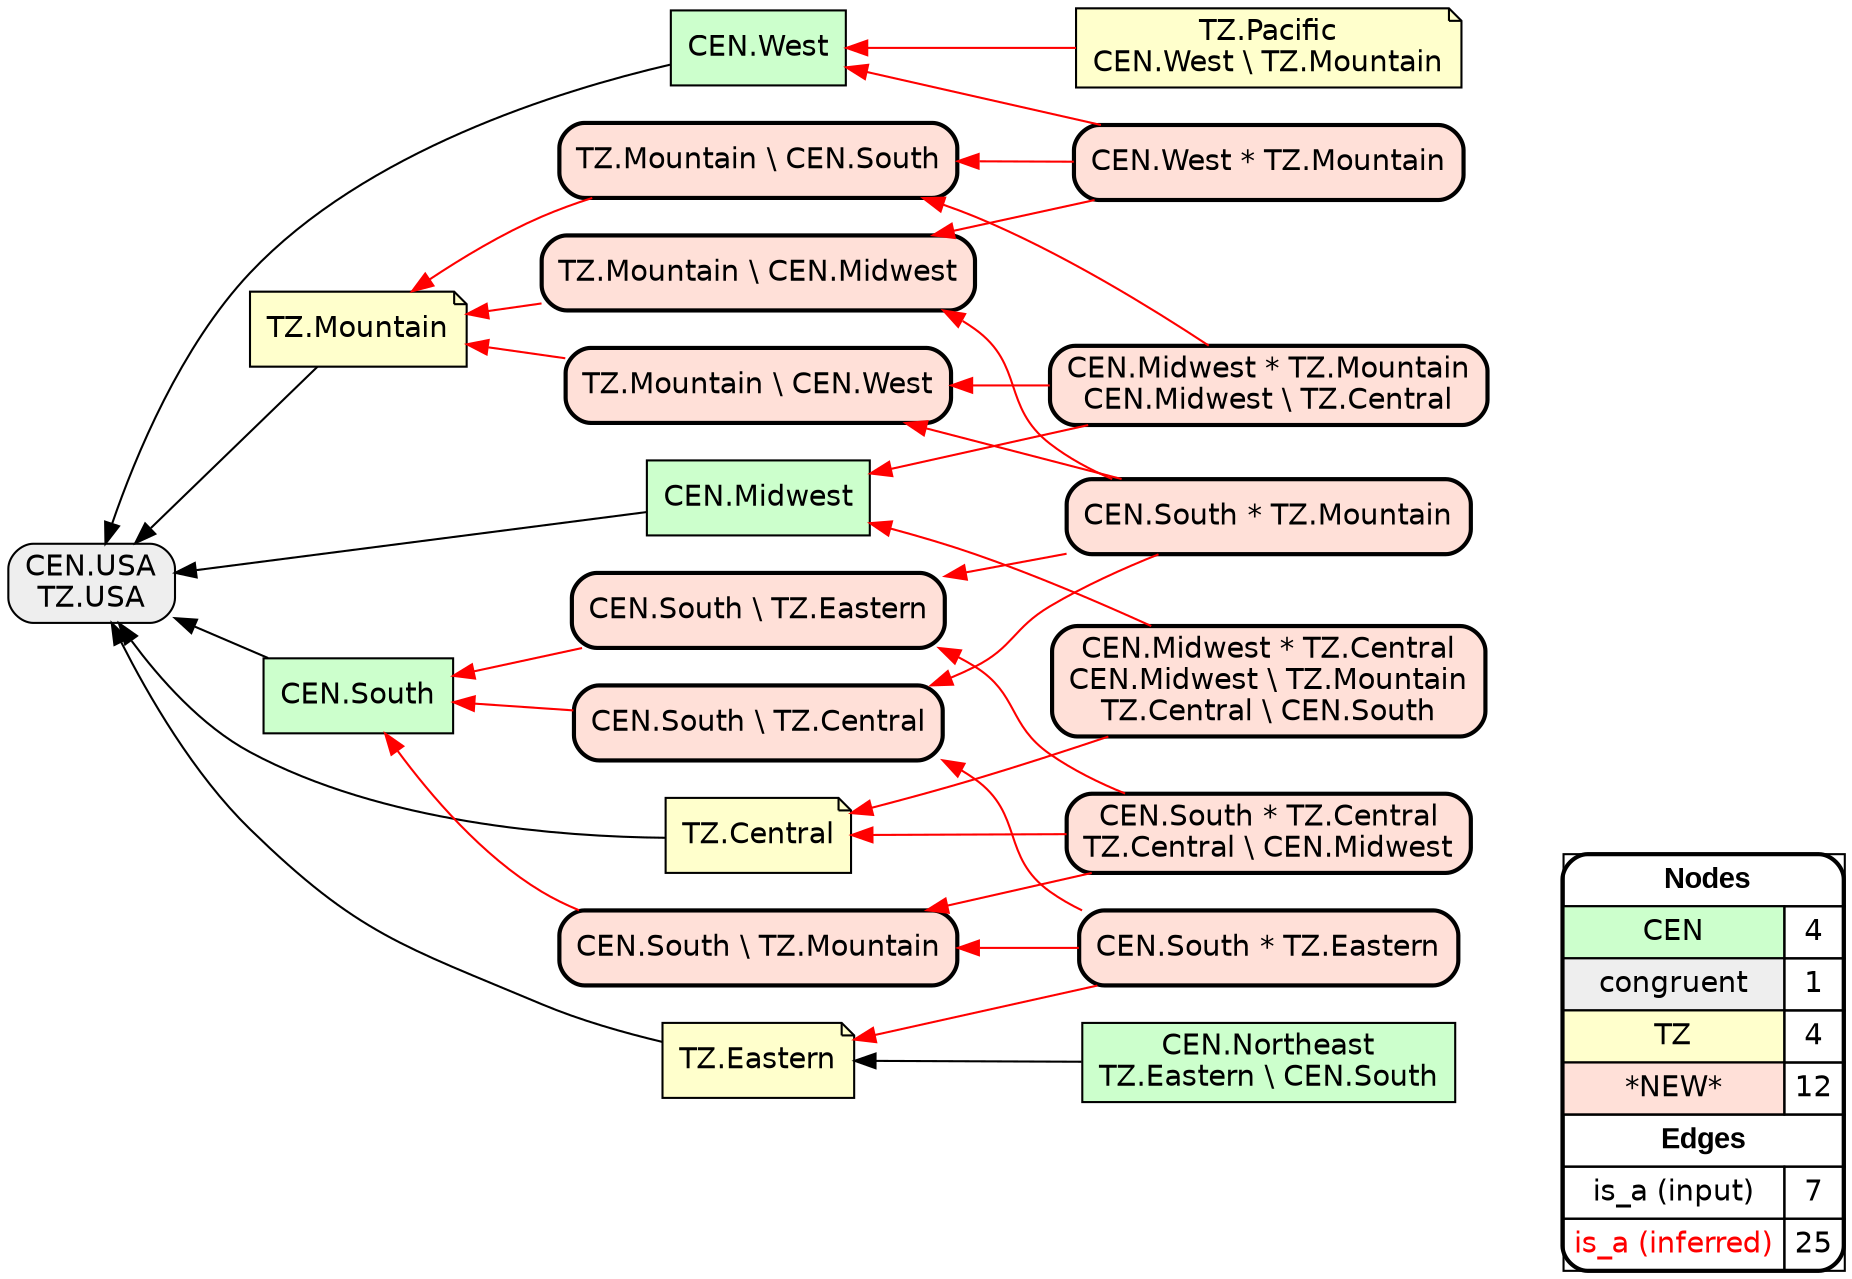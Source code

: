 digraph{
rankdir=RL
node[shape=box style=filled fillcolor="#CCFFCC" fontname="helvetica"] 
"CEN.Midwest"
"CEN.West"
"CEN.South"
"CEN.Northeast\nTZ.Eastern \\ CEN.South"
node[shape=box style="filled,rounded" fillcolor="#EEEEEE" fontname="helvetica"] 
"CEN.USA\nTZ.USA"
node[shape=note style=filled fillcolor="#FFFFCC" fontname="helvetica"] 
"TZ.Eastern"
"TZ.Pacific\nCEN.West \\ TZ.Mountain"
"TZ.Central"
"TZ.Mountain"
node[shape=box style="filled,rounded,bold" fillcolor="#FFE0D8" fontname="helvetica"] 
"CEN.Midwest * TZ.Mountain\nCEN.Midwest \\ TZ.Central"
"TZ.Mountain \\ CEN.West"
"TZ.Mountain \\ CEN.South"
"TZ.Mountain \\ CEN.Midwest"
"CEN.South \\ TZ.Mountain"
"CEN.South * TZ.Eastern"
"CEN.South \\ TZ.Eastern"
"CEN.West * TZ.Mountain"
"CEN.South * TZ.Mountain"
"CEN.South \\ TZ.Central"
"CEN.Midwest * TZ.Central\nCEN.Midwest \\ TZ.Mountain\nTZ.Central \\ CEN.South"
"CEN.South * TZ.Central\nTZ.Central \\ CEN.Midwest"
edge[arrowhead=normal style=dotted color="#000000" constraint=true penwidth=1]
edge[arrowhead=normal style=solid color="#000000" constraint=true penwidth=1]
"CEN.South" -> "CEN.USA\nTZ.USA"
"CEN.Northeast\nTZ.Eastern \\ CEN.South" -> "TZ.Eastern"
"TZ.Central" -> "CEN.USA\nTZ.USA"
"TZ.Mountain" -> "CEN.USA\nTZ.USA"
"CEN.Midwest" -> "CEN.USA\nTZ.USA"
"CEN.West" -> "CEN.USA\nTZ.USA"
"TZ.Eastern" -> "CEN.USA\nTZ.USA"
edge[arrowhead=normal style=solid color="#FF0000" constraint=true penwidth=1]
"TZ.Mountain \\ CEN.West" -> "TZ.Mountain"
"CEN.South * TZ.Mountain" -> "CEN.South \\ TZ.Central"
"CEN.South * TZ.Eastern" -> "TZ.Eastern"
"CEN.Midwest * TZ.Mountain\nCEN.Midwest \\ TZ.Central" -> "TZ.Mountain \\ CEN.South"
"CEN.South * TZ.Central\nTZ.Central \\ CEN.Midwest" -> "CEN.South \\ TZ.Mountain"
"CEN.South * TZ.Central\nTZ.Central \\ CEN.Midwest" -> "TZ.Central"
"TZ.Mountain \\ CEN.South" -> "TZ.Mountain"
"CEN.West * TZ.Mountain" -> "CEN.West"
"CEN.South \\ TZ.Central" -> "CEN.South"
"CEN.West * TZ.Mountain" -> "TZ.Mountain \\ CEN.South"
"CEN.South \\ TZ.Mountain" -> "CEN.South"
"CEN.South * TZ.Eastern" -> "CEN.South \\ TZ.Mountain"
"CEN.South * TZ.Central\nTZ.Central \\ CEN.Midwest" -> "CEN.South \\ TZ.Eastern"
"CEN.South * TZ.Mountain" -> "TZ.Mountain \\ CEN.Midwest"
"CEN.Midwest * TZ.Mountain\nCEN.Midwest \\ TZ.Central" -> "TZ.Mountain \\ CEN.West"
"CEN.West * TZ.Mountain" -> "TZ.Mountain \\ CEN.Midwest"
"CEN.Midwest * TZ.Central\nCEN.Midwest \\ TZ.Mountain\nTZ.Central \\ CEN.South" -> "TZ.Central"
"CEN.South * TZ.Mountain" -> "TZ.Mountain \\ CEN.West"
"TZ.Pacific\nCEN.West \\ TZ.Mountain" -> "CEN.West"
"CEN.South \\ TZ.Eastern" -> "CEN.South"
"CEN.Midwest * TZ.Central\nCEN.Midwest \\ TZ.Mountain\nTZ.Central \\ CEN.South" -> "CEN.Midwest"
"TZ.Mountain \\ CEN.Midwest" -> "TZ.Mountain"
"CEN.South * TZ.Eastern" -> "CEN.South \\ TZ.Central"
"CEN.Midwest * TZ.Mountain\nCEN.Midwest \\ TZ.Central" -> "CEN.Midwest"
"CEN.South * TZ.Mountain" -> "CEN.South \\ TZ.Eastern"
node[shape=box] 
{rank=source Legend [fillcolor= white margin=0 label=< 
 <TABLE BORDER="0" CELLBORDER="1" CELLSPACING="0" CELLPADDING="4"> 
<TR> <TD COLSPAN="2"><font face="Arial Black"> Nodes</font></TD> </TR> 
<TR> 
 <TD bgcolor="#CCFFCC" fontname="helvetica">CEN</TD> 
 <TD>4</TD> 
 </TR> 
<TR> 
 <TD bgcolor="#EEEEEE" fontname="helvetica">congruent</TD> 
 <TD>1</TD> 
 </TR> 
<TR> 
 <TD bgcolor="#FFFFCC" fontname="helvetica">TZ</TD> 
 <TD>4</TD> 
 </TR> 
<TR> 
 <TD bgcolor="#FFE0D8" fontname="helvetica">*NEW*</TD> 
 <TD>12</TD> 
 </TR> 
<TR> <TD COLSPAN="2"><font face = "Arial Black"> Edges </font></TD> </TR> 
<TR> 
 <TD><font color ="#000000">is_a (input)</font></TD><TD>7</TD>
</TR>
<TR> 
 <TD><font color ="#FF0000">is_a (inferred)</font></TD><TD>25</TD>
</TR>
</TABLE> 
 >] } 
}